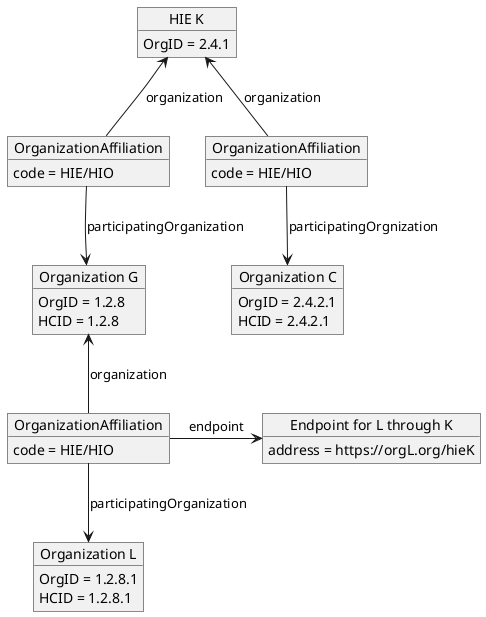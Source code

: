 @startuml dir-org-specific-endpoint-multiple-ancestors-to-endpoint
hide footbox

object "Organization C" as OrganizationC
OrganizationC : OrgID = 2.4.2.1
OrganizationC : HCID = 2.4.2.1

object "Organization G" as OrganizationG
OrganizationG : OrgID = 1.2.8
OrganizationG : HCID = 1.2.8
object "Organization L" as OrganizationL
OrganizationL : OrgID = 1.2.8.1
OrganizationL : HCID = 1.2.8.1

object "HIE K" as OrganizationK
OrganizationK : OrgID = 2.4.1
object "OrganizationAffiliation" as OrgAff2
OrgAff2 : code = HIE/HIO
object "Endpoint for L through K" as EndpointK
EndpointK : address = https://orgL.org/hieK

object "OrganizationAffiliation" as OrgAffC
OrgAffC : code = HIE/HIO

OrgAffC --> OrganizationC : participatingOrgnization
OrganizationK <-- OrgAffC : organization

OrgAff2 --> OrganizationG : participatingOrganization
OrganizationK <-- OrgAff2 : organization

object "OrganizationAffiliation" as OrgAff3
OrgAff3 : code = HIE/HIO
OrganizationG <-- OrgAff3 : organization
OrgAff3 --> OrganizationL : participatingOrganization
OrgAff3 -> EndpointK : endpoint


@enduml
